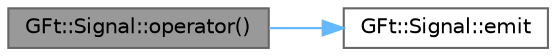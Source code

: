 digraph "GFt::Signal::operator()"
{
 // LATEX_PDF_SIZE
  bgcolor="transparent";
  edge [fontname=Helvetica,fontsize=10,labelfontname=Helvetica,labelfontsize=10];
  node [fontname=Helvetica,fontsize=10,shape=box,height=0.2,width=0.4];
  rankdir="LR";
  Node1 [id="Node000001",label="GFt::Signal::operator()",height=0.2,width=0.4,color="gray40", fillcolor="grey60", style="filled", fontcolor="black",tooltip="发送信号"];
  Node1 -> Node2 [id="edge1_Node000001_Node000002",color="steelblue1",style="solid",tooltip=" "];
  Node2 [id="Node000002",label="GFt::Signal::emit",height=0.2,width=0.4,color="grey40", fillcolor="white", style="filled",URL="$class_g_ft_1_1_signal.html#a8d49574d56e23ce097676ab7ad870ba4",tooltip="发送信号"];
}
